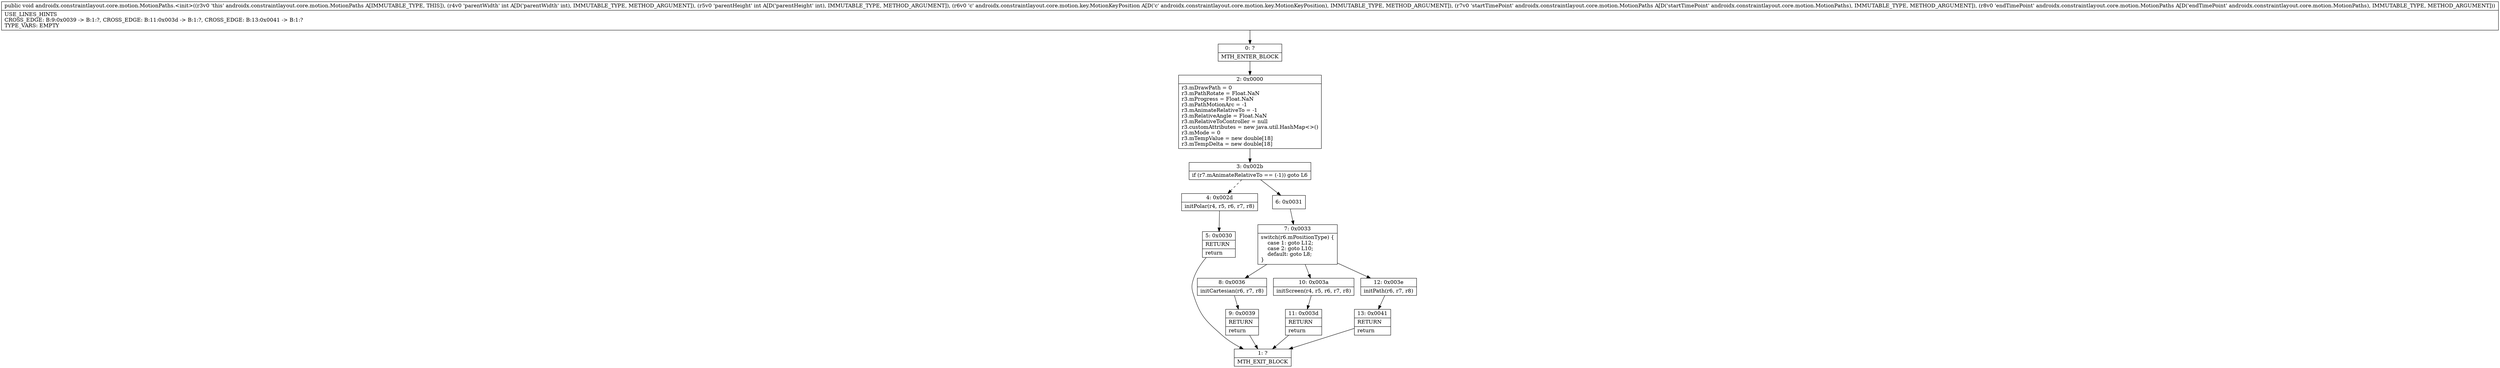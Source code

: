 digraph "CFG forandroidx.constraintlayout.core.motion.MotionPaths.\<init\>(IILandroidx\/constraintlayout\/core\/motion\/key\/MotionKeyPosition;Landroidx\/constraintlayout\/core\/motion\/MotionPaths;Landroidx\/constraintlayout\/core\/motion\/MotionPaths;)V" {
Node_0 [shape=record,label="{0\:\ ?|MTH_ENTER_BLOCK\l}"];
Node_2 [shape=record,label="{2\:\ 0x0000|r3.mDrawPath = 0\lr3.mPathRotate = Float.NaN\lr3.mProgress = Float.NaN\lr3.mPathMotionArc = \-1\lr3.mAnimateRelativeTo = \-1\lr3.mRelativeAngle = Float.NaN\lr3.mRelativeToController = null\lr3.customAttributes = new java.util.HashMap\<\>()\lr3.mMode = 0\lr3.mTempValue = new double[18]\lr3.mTempDelta = new double[18]\l}"];
Node_3 [shape=record,label="{3\:\ 0x002b|if (r7.mAnimateRelativeTo == (\-1)) goto L6\l}"];
Node_4 [shape=record,label="{4\:\ 0x002d|initPolar(r4, r5, r6, r7, r8)\l}"];
Node_5 [shape=record,label="{5\:\ 0x0030|RETURN\l|return\l}"];
Node_1 [shape=record,label="{1\:\ ?|MTH_EXIT_BLOCK\l}"];
Node_6 [shape=record,label="{6\:\ 0x0031}"];
Node_7 [shape=record,label="{7\:\ 0x0033|switch(r6.mPositionType) \{\l    case 1: goto L12;\l    case 2: goto L10;\l    default: goto L8;\l\}\l}"];
Node_8 [shape=record,label="{8\:\ 0x0036|initCartesian(r6, r7, r8)\l}"];
Node_9 [shape=record,label="{9\:\ 0x0039|RETURN\l|return\l}"];
Node_10 [shape=record,label="{10\:\ 0x003a|initScreen(r4, r5, r6, r7, r8)\l}"];
Node_11 [shape=record,label="{11\:\ 0x003d|RETURN\l|return\l}"];
Node_12 [shape=record,label="{12\:\ 0x003e|initPath(r6, r7, r8)\l}"];
Node_13 [shape=record,label="{13\:\ 0x0041|RETURN\l|return\l}"];
MethodNode[shape=record,label="{public void androidx.constraintlayout.core.motion.MotionPaths.\<init\>((r3v0 'this' androidx.constraintlayout.core.motion.MotionPaths A[IMMUTABLE_TYPE, THIS]), (r4v0 'parentWidth' int A[D('parentWidth' int), IMMUTABLE_TYPE, METHOD_ARGUMENT]), (r5v0 'parentHeight' int A[D('parentHeight' int), IMMUTABLE_TYPE, METHOD_ARGUMENT]), (r6v0 'c' androidx.constraintlayout.core.motion.key.MotionKeyPosition A[D('c' androidx.constraintlayout.core.motion.key.MotionKeyPosition), IMMUTABLE_TYPE, METHOD_ARGUMENT]), (r7v0 'startTimePoint' androidx.constraintlayout.core.motion.MotionPaths A[D('startTimePoint' androidx.constraintlayout.core.motion.MotionPaths), IMMUTABLE_TYPE, METHOD_ARGUMENT]), (r8v0 'endTimePoint' androidx.constraintlayout.core.motion.MotionPaths A[D('endTimePoint' androidx.constraintlayout.core.motion.MotionPaths), IMMUTABLE_TYPE, METHOD_ARGUMENT]))  | USE_LINES_HINTS\lCROSS_EDGE: B:9:0x0039 \-\> B:1:?, CROSS_EDGE: B:11:0x003d \-\> B:1:?, CROSS_EDGE: B:13:0x0041 \-\> B:1:?\lTYPE_VARS: EMPTY\l}"];
MethodNode -> Node_0;Node_0 -> Node_2;
Node_2 -> Node_3;
Node_3 -> Node_4[style=dashed];
Node_3 -> Node_6;
Node_4 -> Node_5;
Node_5 -> Node_1;
Node_6 -> Node_7;
Node_7 -> Node_8;
Node_7 -> Node_10;
Node_7 -> Node_12;
Node_8 -> Node_9;
Node_9 -> Node_1;
Node_10 -> Node_11;
Node_11 -> Node_1;
Node_12 -> Node_13;
Node_13 -> Node_1;
}

